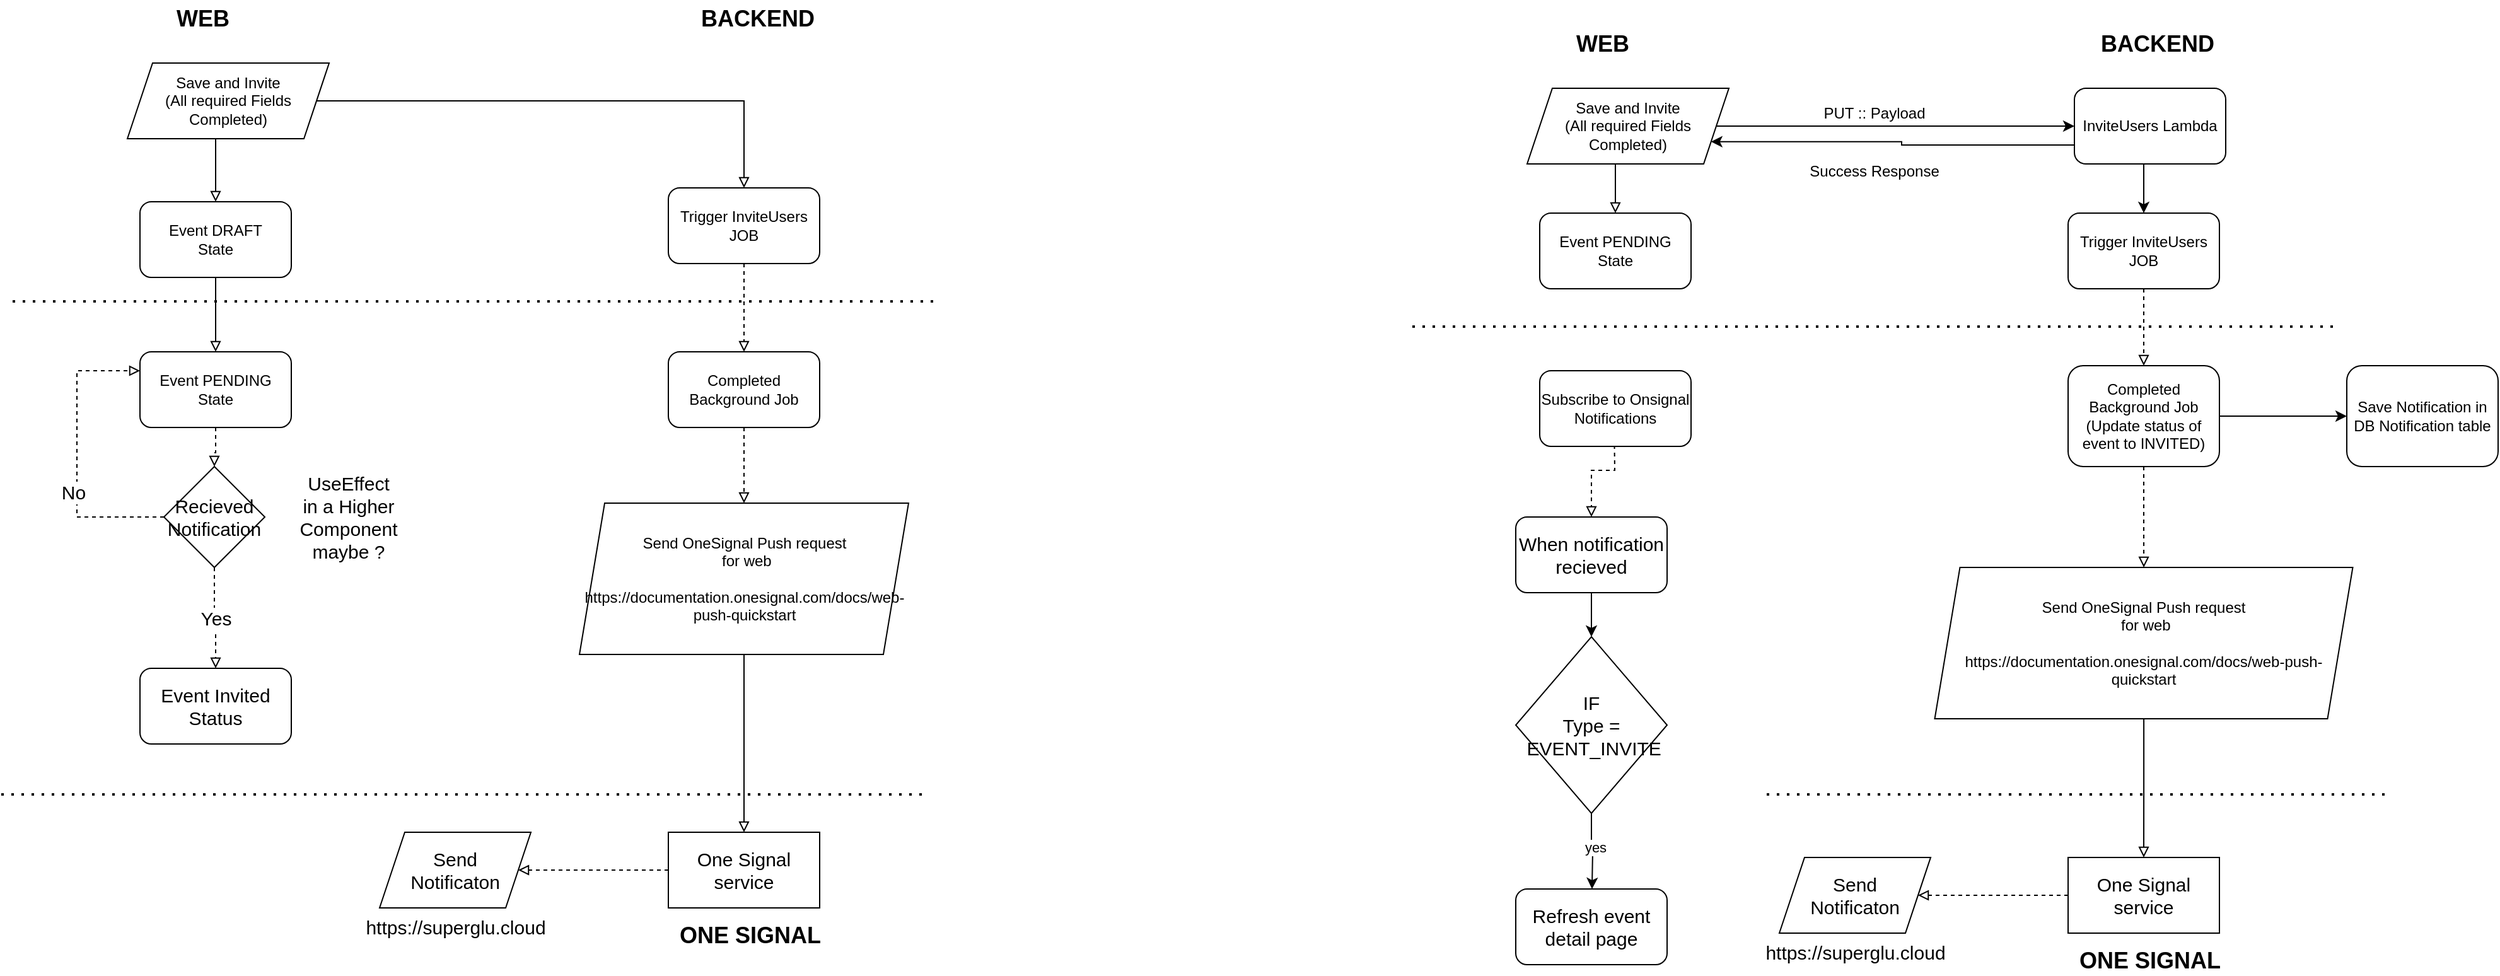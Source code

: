 <mxfile version="16.4.5" type="github"><diagram id="EBUy84cia6DEpPE4-9uy" name="Page-1"><mxGraphModel dx="1248" dy="802" grid="1" gridSize="10" guides="1" tooltips="1" connect="1" arrows="1" fold="1" page="1" pageScale="1" pageWidth="827" pageHeight="1169" math="0" shadow="0"><root><mxCell id="0"/><mxCell id="1" parent="0"/><mxCell id="Yz6oHuKi0Ch0bXgjo6R7-1" value="" style="edgeStyle=orthogonalEdgeStyle;rounded=0;orthogonalLoop=1;jettySize=auto;html=1;endArrow=block;endFill=0;" edge="1" parent="1" source="Yz6oHuKi0Ch0bXgjo6R7-2" target="Yz6oHuKi0Ch0bXgjo6R7-4"><mxGeometry relative="1" as="geometry"/></mxCell><mxCell id="Yz6oHuKi0Ch0bXgjo6R7-2" value="&lt;div&gt;Save and Invite&lt;/div&gt;&lt;div&gt;(All required Fields Completed)&lt;br&gt;&lt;/div&gt;" style="shape=parallelogram;perimeter=parallelogramPerimeter;whiteSpace=wrap;html=1;fixedSize=1;" vertex="1" parent="1"><mxGeometry x="140" y="90" width="160" height="60" as="geometry"/></mxCell><mxCell id="Yz6oHuKi0Ch0bXgjo6R7-3" value="" style="edgeStyle=orthogonalEdgeStyle;rounded=0;orthogonalLoop=1;jettySize=auto;html=1;endArrow=block;endFill=0;dashed=1;" edge="1" parent="1" source="Yz6oHuKi0Ch0bXgjo6R7-4" target="Yz6oHuKi0Ch0bXgjo6R7-10"><mxGeometry relative="1" as="geometry"><mxPoint x="629" y="350" as="targetPoint"/></mxGeometry></mxCell><mxCell id="Yz6oHuKi0Ch0bXgjo6R7-4" value="Trigger InviteUsers JOB" style="rounded=1;whiteSpace=wrap;html=1;" vertex="1" parent="1"><mxGeometry x="569" y="189" width="120" height="60" as="geometry"/></mxCell><mxCell id="Yz6oHuKi0Ch0bXgjo6R7-5" value="" style="edgeStyle=orthogonalEdgeStyle;rounded=0;orthogonalLoop=1;jettySize=auto;html=1;dashed=1;fontSize=15;endArrow=block;endFill=0;" edge="1" parent="1" source="Yz6oHuKi0Ch0bXgjo6R7-6" target="Yz6oHuKi0Ch0bXgjo6R7-25"><mxGeometry relative="1" as="geometry"/></mxCell><mxCell id="Yz6oHuKi0Ch0bXgjo6R7-6" value="&lt;div&gt;Event PENDING&lt;/div&gt;&lt;div&gt;State&lt;br&gt;&lt;/div&gt;" style="rounded=1;whiteSpace=wrap;html=1;" vertex="1" parent="1"><mxGeometry x="150" y="319" width="120" height="60" as="geometry"/></mxCell><mxCell id="Yz6oHuKi0Ch0bXgjo6R7-7" value="" style="edgeStyle=orthogonalEdgeStyle;rounded=0;orthogonalLoop=1;jettySize=auto;html=1;endArrow=block;endFill=0;" edge="1" parent="1" source="Yz6oHuKi0Ch0bXgjo6R7-8" target="Yz6oHuKi0Ch0bXgjo6R7-6"><mxGeometry relative="1" as="geometry"/></mxCell><mxCell id="Yz6oHuKi0Ch0bXgjo6R7-8" value="&lt;div&gt;Event DRAFT&lt;/div&gt;&lt;div&gt;State&lt;br&gt;&lt;/div&gt;" style="rounded=1;whiteSpace=wrap;html=1;" vertex="1" parent="1"><mxGeometry x="150" y="200" width="120" height="60" as="geometry"/></mxCell><mxCell id="Yz6oHuKi0Ch0bXgjo6R7-9" value="" style="edgeStyle=orthogonalEdgeStyle;rounded=0;orthogonalLoop=1;jettySize=auto;html=1;dashed=1;endArrow=block;endFill=0;" edge="1" parent="1" source="Yz6oHuKi0Ch0bXgjo6R7-10" target="Yz6oHuKi0Ch0bXgjo6R7-14"><mxGeometry relative="1" as="geometry"/></mxCell><mxCell id="Yz6oHuKi0Ch0bXgjo6R7-10" value="&lt;div&gt;Completed Background Job&lt;/div&gt;" style="rounded=1;whiteSpace=wrap;html=1;" vertex="1" parent="1"><mxGeometry x="569" y="319" width="120" height="60" as="geometry"/></mxCell><mxCell id="Yz6oHuKi0Ch0bXgjo6R7-11" value="" style="endArrow=none;dashed=1;html=1;dashPattern=1 3;strokeWidth=2;rounded=0;" edge="1" parent="1"><mxGeometry width="50" height="50" relative="1" as="geometry"><mxPoint x="49" y="279" as="sourcePoint"/><mxPoint x="779" y="279" as="targetPoint"/></mxGeometry></mxCell><mxCell id="Yz6oHuKi0Ch0bXgjo6R7-12" value="" style="edgeStyle=orthogonalEdgeStyle;rounded=0;orthogonalLoop=1;jettySize=auto;html=1;endArrow=block;endFill=0;entryX=0.5;entryY=0;entryDx=0;entryDy=0;exitX=0.5;exitY=1;exitDx=0;exitDy=0;" edge="1" parent="1" source="Yz6oHuKi0Ch0bXgjo6R7-2" target="Yz6oHuKi0Ch0bXgjo6R7-8"><mxGeometry relative="1" as="geometry"><mxPoint x="209" y="150" as="sourcePoint"/><mxPoint x="639" y="220" as="targetPoint"/><Array as="points"><mxPoint x="210" y="150"/></Array></mxGeometry></mxCell><mxCell id="Yz6oHuKi0Ch0bXgjo6R7-13" value="" style="edgeStyle=orthogonalEdgeStyle;rounded=0;orthogonalLoop=1;jettySize=auto;html=1;fontSize=15;endArrow=block;endFill=0;entryX=0.5;entryY=0;entryDx=0;entryDy=0;" edge="1" parent="1" source="Yz6oHuKi0Ch0bXgjo6R7-14" target="Yz6oHuKi0Ch0bXgjo6R7-19"><mxGeometry relative="1" as="geometry"><mxPoint x="629" y="669" as="targetPoint"/></mxGeometry></mxCell><mxCell id="Yz6oHuKi0Ch0bXgjo6R7-14" value="&lt;div&gt;Send OneSignal Push request&lt;/div&gt;&lt;div&gt;&amp;nbsp;for web&lt;/div&gt;&lt;div&gt;&lt;br&gt;&lt;/div&gt;&lt;div&gt;https://documentation.onesignal.com/docs/web-push-quickstart&lt;/div&gt;" style="shape=parallelogram;perimeter=parallelogramPerimeter;whiteSpace=wrap;html=1;fixedSize=1;" vertex="1" parent="1"><mxGeometry x="498.5" y="439" width="261" height="120" as="geometry"/></mxCell><mxCell id="Yz6oHuKi0Ch0bXgjo6R7-15" value="&lt;font style=&quot;font-size: 18px&quot;&gt;&lt;b&gt;WEB&lt;/b&gt;&lt;/font&gt;" style="text;html=1;strokeColor=none;fillColor=none;align=center;verticalAlign=middle;whiteSpace=wrap;rounded=0;" vertex="1" parent="1"><mxGeometry x="170" y="40" width="60" height="30" as="geometry"/></mxCell><mxCell id="Yz6oHuKi0Ch0bXgjo6R7-16" value="&lt;font style=&quot;font-size: 18px&quot;&gt;&lt;b&gt;BACKEND&lt;/b&gt;&lt;/font&gt;" style="text;html=1;strokeColor=none;fillColor=none;align=center;verticalAlign=middle;whiteSpace=wrap;rounded=0;" vertex="1" parent="1"><mxGeometry x="610" y="40" width="60" height="30" as="geometry"/></mxCell><mxCell id="Yz6oHuKi0Ch0bXgjo6R7-17" value="&lt;br&gt;&lt;font style=&quot;font-size: 18px&quot;&gt;&lt;b&gt;ONE SIGNAL&lt;br&gt;&lt;/b&gt;&lt;/font&gt;" style="text;html=1;strokeColor=none;fillColor=none;align=center;verticalAlign=middle;whiteSpace=wrap;rounded=0;" vertex="1" parent="1"><mxGeometry x="549" y="760" width="170" height="30" as="geometry"/></mxCell><mxCell id="Yz6oHuKi0Ch0bXgjo6R7-18" value="" style="edgeStyle=orthogonalEdgeStyle;rounded=0;orthogonalLoop=1;jettySize=auto;html=1;fontSize=15;endArrow=block;endFill=0;dashed=1;" edge="1" parent="1" source="Yz6oHuKi0Ch0bXgjo6R7-19" target="Yz6oHuKi0Ch0bXgjo6R7-20"><mxGeometry relative="1" as="geometry"/></mxCell><mxCell id="Yz6oHuKi0Ch0bXgjo6R7-19" value="&lt;div style=&quot;font-size: 15px;&quot;&gt;One Signal service&lt;/div&gt;" style="rounded=0;whiteSpace=wrap;html=1;fontSize=15;" vertex="1" parent="1"><mxGeometry x="569" y="700" width="120" height="60" as="geometry"/></mxCell><mxCell id="Yz6oHuKi0Ch0bXgjo6R7-20" value="&lt;div&gt;Send &lt;br&gt;&lt;/div&gt;&lt;div&gt;Notificaton&lt;/div&gt;" style="shape=parallelogram;perimeter=parallelogramPerimeter;whiteSpace=wrap;html=1;fixedSize=1;fontSize=15;" vertex="1" parent="1"><mxGeometry x="340" y="700" width="120" height="60" as="geometry"/></mxCell><mxCell id="Yz6oHuKi0Ch0bXgjo6R7-21" value="" style="endArrow=none;dashed=1;html=1;dashPattern=1 3;strokeWidth=2;rounded=0;" edge="1" parent="1"><mxGeometry width="50" height="50" relative="1" as="geometry"><mxPoint x="40" y="670" as="sourcePoint"/><mxPoint x="770" y="670" as="targetPoint"/></mxGeometry></mxCell><mxCell id="Yz6oHuKi0Ch0bXgjo6R7-22" value="" style="edgeStyle=orthogonalEdgeStyle;rounded=0;orthogonalLoop=1;jettySize=auto;html=1;dashed=1;fontSize=15;endArrow=block;endFill=0;entryX=0;entryY=0.25;entryDx=0;entryDy=0;" edge="1" parent="1" source="Yz6oHuKi0Ch0bXgjo6R7-25" target="Yz6oHuKi0Ch0bXgjo6R7-6"><mxGeometry relative="1" as="geometry"><mxPoint x="89" y="450" as="targetPoint"/><Array as="points"><mxPoint x="100" y="450"/><mxPoint x="100" y="334"/></Array></mxGeometry></mxCell><mxCell id="Yz6oHuKi0Ch0bXgjo6R7-23" value="No" style="edgeLabel;html=1;align=center;verticalAlign=middle;resizable=0;points=[];fontSize=15;" vertex="1" connectable="0" parent="Yz6oHuKi0Ch0bXgjo6R7-22"><mxGeometry x="-0.239" y="3" relative="1" as="geometry"><mxPoint as="offset"/></mxGeometry></mxCell><mxCell id="Yz6oHuKi0Ch0bXgjo6R7-24" value="&lt;div&gt;Yes&lt;/div&gt;" style="edgeStyle=orthogonalEdgeStyle;rounded=0;orthogonalLoop=1;jettySize=auto;html=1;dashed=1;fontSize=15;endArrow=block;endFill=0;" edge="1" parent="1" source="Yz6oHuKi0Ch0bXgjo6R7-25" target="Yz6oHuKi0Ch0bXgjo6R7-26"><mxGeometry relative="1" as="geometry"/></mxCell><mxCell id="Yz6oHuKi0Ch0bXgjo6R7-25" value="&lt;div&gt;Recieved&lt;/div&gt;&lt;div&gt;Notification&lt;br&gt;&lt;/div&gt;" style="rhombus;whiteSpace=wrap;html=1;fontSize=15;" vertex="1" parent="1"><mxGeometry x="169" y="410" width="80" height="80" as="geometry"/></mxCell><mxCell id="Yz6oHuKi0Ch0bXgjo6R7-26" value="&lt;div&gt;Event Invited&lt;/div&gt;&lt;div&gt;Status&lt;br&gt;&lt;/div&gt;" style="rounded=1;whiteSpace=wrap;html=1;fontSize=15;" vertex="1" parent="1"><mxGeometry x="150" y="570" width="120" height="60" as="geometry"/></mxCell><mxCell id="Yz6oHuKi0Ch0bXgjo6R7-27" value="https://superglu.cloud" style="text;html=1;align=center;verticalAlign=middle;resizable=0;points=[];autosize=1;strokeColor=none;fillColor=none;fontSize=15;" vertex="1" parent="1"><mxGeometry x="325" y="765" width="150" height="20" as="geometry"/></mxCell><mxCell id="Yz6oHuKi0Ch0bXgjo6R7-28" value="&lt;div&gt;UseEffect &lt;br&gt;&lt;/div&gt;&lt;div&gt;in a Higher &lt;br&gt;&lt;/div&gt;&lt;div&gt;Component &lt;br&gt;&lt;/div&gt;&lt;div&gt;maybe ?&lt;/div&gt;" style="text;html=1;align=center;verticalAlign=middle;resizable=0;points=[];autosize=1;strokeColor=none;fillColor=none;fontSize=15;" vertex="1" parent="1"><mxGeometry x="270" y="410" width="90" height="80" as="geometry"/></mxCell><mxCell id="Yz6oHuKi0Ch0bXgjo6R7-58" style="edgeStyle=orthogonalEdgeStyle;rounded=0;orthogonalLoop=1;jettySize=auto;html=1;exitX=1;exitY=0.5;exitDx=0;exitDy=0;entryX=0;entryY=0.5;entryDx=0;entryDy=0;" edge="1" parent="1" source="Yz6oHuKi0Ch0bXgjo6R7-30" target="Yz6oHuKi0Ch0bXgjo6R7-57"><mxGeometry relative="1" as="geometry"/></mxCell><mxCell id="Yz6oHuKi0Ch0bXgjo6R7-30" value="&lt;div&gt;Save and Invite&lt;/div&gt;&lt;div&gt;(All required Fields Completed)&lt;br&gt;&lt;/div&gt;" style="shape=parallelogram;perimeter=parallelogramPerimeter;whiteSpace=wrap;html=1;fixedSize=1;" vertex="1" parent="1"><mxGeometry x="1250" y="110" width="160" height="60" as="geometry"/></mxCell><mxCell id="Yz6oHuKi0Ch0bXgjo6R7-31" value="" style="edgeStyle=orthogonalEdgeStyle;rounded=0;orthogonalLoop=1;jettySize=auto;html=1;endArrow=block;endFill=0;dashed=1;" edge="1" parent="1" source="Yz6oHuKi0Ch0bXgjo6R7-32" target="Yz6oHuKi0Ch0bXgjo6R7-38"><mxGeometry relative="1" as="geometry"><mxPoint x="1739" y="370" as="targetPoint"/></mxGeometry></mxCell><mxCell id="Yz6oHuKi0Ch0bXgjo6R7-32" value="Trigger InviteUsers JOB" style="rounded=1;whiteSpace=wrap;html=1;" vertex="1" parent="1"><mxGeometry x="1679" y="209" width="120" height="60" as="geometry"/></mxCell><mxCell id="Yz6oHuKi0Ch0bXgjo6R7-34" value="&lt;div&gt;Event PENDING&lt;/div&gt;&lt;div&gt;State&lt;br&gt;&lt;/div&gt;" style="rounded=1;whiteSpace=wrap;html=1;" vertex="1" parent="1"><mxGeometry x="1260" y="209" width="120" height="60" as="geometry"/></mxCell><mxCell id="Yz6oHuKi0Ch0bXgjo6R7-37" value="" style="edgeStyle=orthogonalEdgeStyle;rounded=0;orthogonalLoop=1;jettySize=auto;html=1;dashed=1;endArrow=block;endFill=0;" edge="1" parent="1" source="Yz6oHuKi0Ch0bXgjo6R7-38" target="Yz6oHuKi0Ch0bXgjo6R7-42"><mxGeometry relative="1" as="geometry"/></mxCell><mxCell id="Yz6oHuKi0Ch0bXgjo6R7-74" style="edgeStyle=orthogonalEdgeStyle;rounded=0;orthogonalLoop=1;jettySize=auto;html=1;exitX=1;exitY=0.5;exitDx=0;exitDy=0;" edge="1" parent="1" source="Yz6oHuKi0Ch0bXgjo6R7-38" target="Yz6oHuKi0Ch0bXgjo6R7-73"><mxGeometry relative="1" as="geometry"/></mxCell><mxCell id="Yz6oHuKi0Ch0bXgjo6R7-38" value="&lt;div&gt;Completed Background Job &lt;br&gt;&lt;/div&gt;&lt;div&gt;(Update status of event to INVITED)&lt;br&gt;&lt;/div&gt;" style="rounded=1;whiteSpace=wrap;html=1;" vertex="1" parent="1"><mxGeometry x="1679" y="330" width="120" height="80" as="geometry"/></mxCell><mxCell id="Yz6oHuKi0Ch0bXgjo6R7-39" value="" style="endArrow=none;dashed=1;html=1;dashPattern=1 3;strokeWidth=2;rounded=0;" edge="1" parent="1"><mxGeometry width="50" height="50" relative="1" as="geometry"><mxPoint x="1159.0" y="299" as="sourcePoint"/><mxPoint x="1889" y="299" as="targetPoint"/></mxGeometry></mxCell><mxCell id="Yz6oHuKi0Ch0bXgjo6R7-40" value="" style="edgeStyle=orthogonalEdgeStyle;rounded=0;orthogonalLoop=1;jettySize=auto;html=1;endArrow=block;endFill=0;exitX=0.5;exitY=1;exitDx=0;exitDy=0;" edge="1" parent="1" source="Yz6oHuKi0Ch0bXgjo6R7-30" target="Yz6oHuKi0Ch0bXgjo6R7-34"><mxGeometry relative="1" as="geometry"><mxPoint x="1319" y="170" as="sourcePoint"/><mxPoint x="1320" y="220" as="targetPoint"/><Array as="points"><mxPoint x="1320" y="170"/></Array></mxGeometry></mxCell><mxCell id="Yz6oHuKi0Ch0bXgjo6R7-41" value="" style="edgeStyle=orthogonalEdgeStyle;rounded=0;orthogonalLoop=1;jettySize=auto;html=1;fontSize=15;endArrow=block;endFill=0;entryX=0.5;entryY=0;entryDx=0;entryDy=0;" edge="1" parent="1" source="Yz6oHuKi0Ch0bXgjo6R7-42" target="Yz6oHuKi0Ch0bXgjo6R7-47"><mxGeometry relative="1" as="geometry"><mxPoint x="1739" y="689" as="targetPoint"/></mxGeometry></mxCell><mxCell id="Yz6oHuKi0Ch0bXgjo6R7-42" value="&lt;div&gt;Send OneSignal Push request&lt;/div&gt;&lt;div&gt;&amp;nbsp;for web&lt;/div&gt;&lt;div&gt;&lt;br&gt;&lt;/div&gt;&lt;div&gt;https://documentation.onesignal.com/docs/web-push-quickstart&lt;/div&gt;" style="shape=parallelogram;perimeter=parallelogramPerimeter;whiteSpace=wrap;html=1;fixedSize=1;" vertex="1" parent="1"><mxGeometry x="1573.25" y="490" width="331.5" height="120" as="geometry"/></mxCell><mxCell id="Yz6oHuKi0Ch0bXgjo6R7-43" value="&lt;font style=&quot;font-size: 18px&quot;&gt;&lt;b&gt;WEB&lt;/b&gt;&lt;/font&gt;" style="text;html=1;strokeColor=none;fillColor=none;align=center;verticalAlign=middle;whiteSpace=wrap;rounded=0;" vertex="1" parent="1"><mxGeometry x="1280" y="60" width="60" height="30" as="geometry"/></mxCell><mxCell id="Yz6oHuKi0Ch0bXgjo6R7-44" value="&lt;font style=&quot;font-size: 18px&quot;&gt;&lt;b&gt;BACKEND&lt;/b&gt;&lt;/font&gt;" style="text;html=1;strokeColor=none;fillColor=none;align=center;verticalAlign=middle;whiteSpace=wrap;rounded=0;" vertex="1" parent="1"><mxGeometry x="1720" y="60" width="60" height="30" as="geometry"/></mxCell><mxCell id="Yz6oHuKi0Ch0bXgjo6R7-45" value="&lt;br&gt;&lt;font style=&quot;font-size: 18px&quot;&gt;&lt;b&gt;ONE SIGNAL&lt;br&gt;&lt;/b&gt;&lt;/font&gt;" style="text;html=1;strokeColor=none;fillColor=none;align=center;verticalAlign=middle;whiteSpace=wrap;rounded=0;" vertex="1" parent="1"><mxGeometry x="1659" y="780" width="170" height="30" as="geometry"/></mxCell><mxCell id="Yz6oHuKi0Ch0bXgjo6R7-46" value="" style="edgeStyle=orthogonalEdgeStyle;rounded=0;orthogonalLoop=1;jettySize=auto;html=1;fontSize=15;endArrow=block;endFill=0;dashed=1;" edge="1" parent="1" source="Yz6oHuKi0Ch0bXgjo6R7-47" target="Yz6oHuKi0Ch0bXgjo6R7-48"><mxGeometry relative="1" as="geometry"/></mxCell><mxCell id="Yz6oHuKi0Ch0bXgjo6R7-47" value="&lt;div style=&quot;font-size: 15px;&quot;&gt;One Signal service&lt;/div&gt;" style="rounded=0;whiteSpace=wrap;html=1;fontSize=15;" vertex="1" parent="1"><mxGeometry x="1679" y="720" width="120" height="60" as="geometry"/></mxCell><mxCell id="Yz6oHuKi0Ch0bXgjo6R7-48" value="&lt;div&gt;Send &lt;br&gt;&lt;/div&gt;&lt;div&gt;Notificaton&lt;/div&gt;" style="shape=parallelogram;perimeter=parallelogramPerimeter;whiteSpace=wrap;html=1;fixedSize=1;fontSize=15;" vertex="1" parent="1"><mxGeometry x="1450" y="720" width="120" height="60" as="geometry"/></mxCell><mxCell id="Yz6oHuKi0Ch0bXgjo6R7-49" value="" style="endArrow=none;dashed=1;html=1;dashPattern=1 3;strokeWidth=2;rounded=0;" edge="1" parent="1"><mxGeometry width="50" height="50" relative="1" as="geometry"><mxPoint x="1440" y="670" as="sourcePoint"/><mxPoint x="1930" y="670" as="targetPoint"/></mxGeometry></mxCell><mxCell id="Yz6oHuKi0Ch0bXgjo6R7-52" value="" style="edgeStyle=orthogonalEdgeStyle;rounded=0;orthogonalLoop=1;jettySize=auto;html=1;dashed=1;fontSize=15;endArrow=block;endFill=0;" edge="1" parent="1" target="Yz6oHuKi0Ch0bXgjo6R7-54"><mxGeometry relative="1" as="geometry"><mxPoint x="1319" y="375" as="sourcePoint"/></mxGeometry></mxCell><mxCell id="Yz6oHuKi0Ch0bXgjo6R7-67" style="edgeStyle=orthogonalEdgeStyle;rounded=0;orthogonalLoop=1;jettySize=auto;html=1;exitX=0.5;exitY=1;exitDx=0;exitDy=0;entryX=0.5;entryY=0;entryDx=0;entryDy=0;" edge="1" parent="1" source="Yz6oHuKi0Ch0bXgjo6R7-54" target="Yz6oHuKi0Ch0bXgjo6R7-66"><mxGeometry relative="1" as="geometry"/></mxCell><mxCell id="Yz6oHuKi0Ch0bXgjo6R7-54" value="When notification recieved" style="rounded=1;whiteSpace=wrap;html=1;fontSize=15;" vertex="1" parent="1"><mxGeometry x="1241" y="450" width="120" height="60" as="geometry"/></mxCell><mxCell id="Yz6oHuKi0Ch0bXgjo6R7-55" value="https://superglu.cloud" style="text;html=1;align=center;verticalAlign=middle;resizable=0;points=[];autosize=1;strokeColor=none;fillColor=none;fontSize=15;" vertex="1" parent="1"><mxGeometry x="1435" y="785" width="150" height="20" as="geometry"/></mxCell><mxCell id="Yz6oHuKi0Ch0bXgjo6R7-60" style="edgeStyle=orthogonalEdgeStyle;rounded=0;orthogonalLoop=1;jettySize=auto;html=1;exitX=0;exitY=0.75;exitDx=0;exitDy=0;entryX=1;entryY=0.75;entryDx=0;entryDy=0;" edge="1" parent="1" source="Yz6oHuKi0Ch0bXgjo6R7-57" target="Yz6oHuKi0Ch0bXgjo6R7-30"><mxGeometry relative="1" as="geometry"/></mxCell><mxCell id="Yz6oHuKi0Ch0bXgjo6R7-63" style="edgeStyle=orthogonalEdgeStyle;rounded=0;orthogonalLoop=1;jettySize=auto;html=1;exitX=0.5;exitY=1;exitDx=0;exitDy=0;entryX=0.5;entryY=0;entryDx=0;entryDy=0;" edge="1" parent="1" source="Yz6oHuKi0Ch0bXgjo6R7-57" target="Yz6oHuKi0Ch0bXgjo6R7-32"><mxGeometry relative="1" as="geometry"/></mxCell><mxCell id="Yz6oHuKi0Ch0bXgjo6R7-57" value="InviteUsers Lambda" style="rounded=1;whiteSpace=wrap;html=1;" vertex="1" parent="1"><mxGeometry x="1684" y="110" width="120" height="60" as="geometry"/></mxCell><mxCell id="Yz6oHuKi0Ch0bXgjo6R7-61" value="Success Response" style="text;html=1;align=center;verticalAlign=middle;resizable=0;points=[];autosize=1;strokeColor=none;fillColor=none;" vertex="1" parent="1"><mxGeometry x="1465" y="166" width="120" height="20" as="geometry"/></mxCell><mxCell id="Yz6oHuKi0Ch0bXgjo6R7-62" value="PUT :: Payload" style="text;html=1;align=center;verticalAlign=middle;resizable=0;points=[];autosize=1;strokeColor=none;fillColor=none;" vertex="1" parent="1"><mxGeometry x="1475" y="120" width="100" height="20" as="geometry"/></mxCell><mxCell id="Yz6oHuKi0Ch0bXgjo6R7-65" value="Subscribe to Onsignal Notifications" style="rounded=1;whiteSpace=wrap;html=1;" vertex="1" parent="1"><mxGeometry x="1260" y="334" width="120" height="60" as="geometry"/></mxCell><mxCell id="Yz6oHuKi0Ch0bXgjo6R7-68" style="edgeStyle=orthogonalEdgeStyle;rounded=0;orthogonalLoop=1;jettySize=auto;html=1;exitX=0.5;exitY=1;exitDx=0;exitDy=0;" edge="1" parent="1" source="Yz6oHuKi0Ch0bXgjo6R7-66"><mxGeometry relative="1" as="geometry"><mxPoint x="1301.474" y="745" as="targetPoint"/></mxGeometry></mxCell><mxCell id="Yz6oHuKi0Ch0bXgjo6R7-69" value="yes" style="edgeLabel;html=1;align=center;verticalAlign=middle;resizable=0;points=[];" vertex="1" connectable="0" parent="Yz6oHuKi0Ch0bXgjo6R7-68"><mxGeometry x="-0.127" y="3" relative="1" as="geometry"><mxPoint as="offset"/></mxGeometry></mxCell><mxCell id="Yz6oHuKi0Ch0bXgjo6R7-66" value="&lt;div&gt;IF &lt;br&gt;&lt;/div&gt;&lt;div&gt;Type =&lt;br&gt;&lt;/div&gt;&amp;nbsp;EVENT_INVITE" style="rhombus;whiteSpace=wrap;html=1;fontSize=15;" vertex="1" parent="1"><mxGeometry x="1241" y="545" width="120" height="140" as="geometry"/></mxCell><mxCell id="Yz6oHuKi0Ch0bXgjo6R7-70" value="Refresh event detail page" style="rounded=1;whiteSpace=wrap;html=1;fontSize=15;" vertex="1" parent="1"><mxGeometry x="1241" y="745" width="120" height="60" as="geometry"/></mxCell><mxCell id="Yz6oHuKi0Ch0bXgjo6R7-73" value="Save Notification in DB Notification table" style="rounded=1;whiteSpace=wrap;html=1;" vertex="1" parent="1"><mxGeometry x="1900" y="330" width="120" height="80" as="geometry"/></mxCell></root></mxGraphModel></diagram></mxfile>